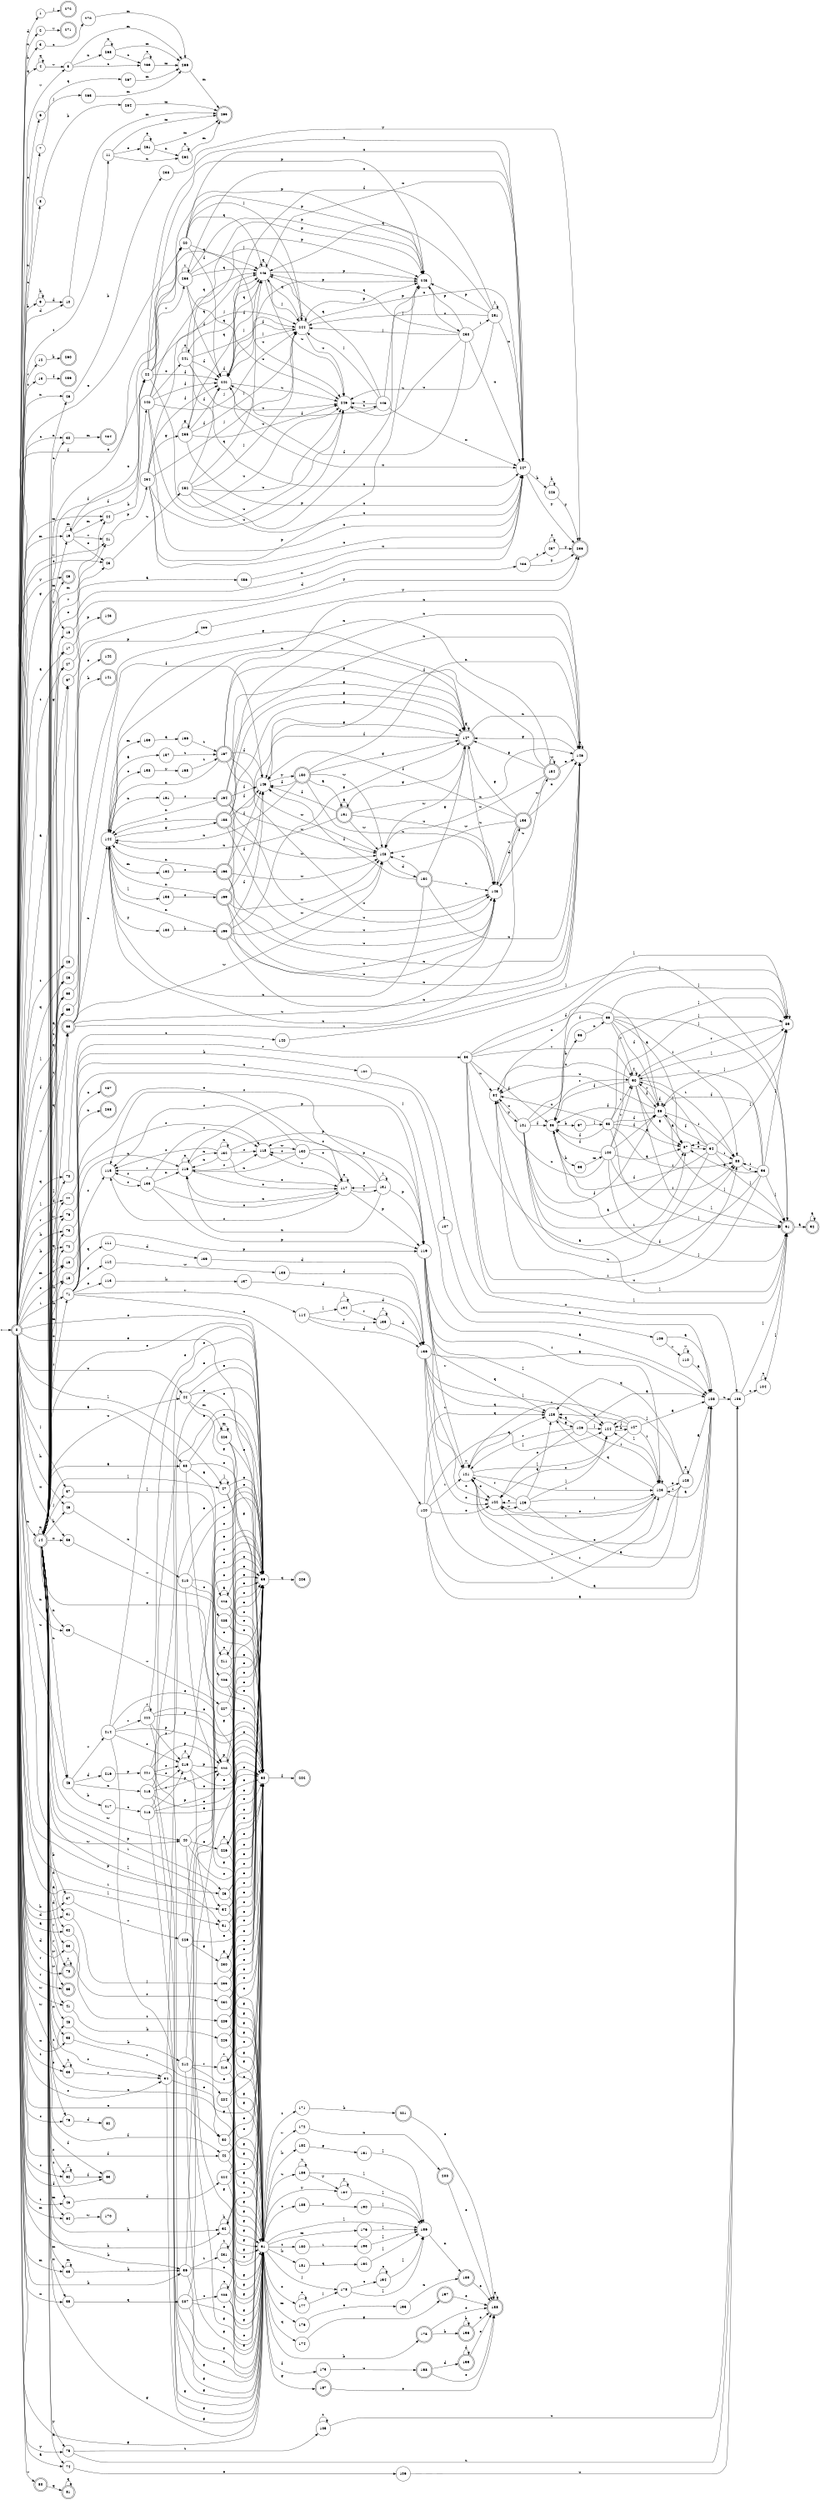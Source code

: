 digraph finite_state_machine {
rankdir=LR;
size="20,20";
node [shape = point]; "dummy0"
node [shape = doublecircle]; "0";"dummy0" -> "0";
node [shape = circle]; "1";
node [shape = circle]; "2";
node [shape = circle]; "3";
node [shape = circle]; "4";
node [shape = circle]; "5";
node [shape = circle]; "6";
node [shape = circle]; "7";
node [shape = circle]; "8";
node [shape = circle]; "9";
node [shape = circle]; "10";
node [shape = circle]; "11";
node [shape = circle]; "12";
node [shape = circle]; "13";
node [shape = doublecircle]; "14";node [shape = circle]; "15";
node [shape = circle]; "16";
node [shape = circle]; "17";
node [shape = circle]; "18";
node [shape = circle]; "19";
node [shape = circle]; "20";
node [shape = circle]; "21";
node [shape = circle]; "22";
node [shape = circle]; "23";
node [shape = circle]; "24";
node [shape = circle]; "25";
node [shape = circle]; "26";
node [shape = circle]; "27";
node [shape = circle]; "28";
node [shape = doublecircle]; "29";node [shape = circle]; "30";
node [shape = circle]; "31";
node [shape = circle]; "32";
node [shape = circle]; "33";
node [shape = circle]; "34";
node [shape = circle]; "35";
node [shape = circle]; "36";
node [shape = circle]; "37";
node [shape = circle]; "38";
node [shape = circle]; "39";
node [shape = circle]; "40";
node [shape = circle]; "41";
node [shape = circle]; "42";
node [shape = circle]; "43";
node [shape = circle]; "44";
node [shape = circle]; "45";
node [shape = circle]; "46";
node [shape = circle]; "47";
node [shape = circle]; "48";
node [shape = circle]; "49";
node [shape = circle]; "50";
node [shape = circle]; "51";
node [shape = circle]; "52";
node [shape = circle]; "53";
node [shape = circle]; "54";
node [shape = circle]; "55";
node [shape = circle]; "56";
node [shape = circle]; "57";
node [shape = circle]; "58";
node [shape = circle]; "59";
node [shape = circle]; "60";
node [shape = circle]; "61";
node [shape = circle]; "62";
node [shape = doublecircle]; "63";node [shape = circle]; "64";
node [shape = doublecircle]; "65";node [shape = doublecircle]; "66";node [shape = circle]; "67";
node [shape = circle]; "68";
node [shape = circle]; "69";
node [shape = circle]; "70";
node [shape = circle]; "71";
node [shape = circle]; "72";
node [shape = circle]; "73";
node [shape = circle]; "74";
node [shape = circle]; "75";
node [shape = circle]; "76";
node [shape = circle]; "77";
node [shape = doublecircle]; "78";node [shape = circle]; "79";
node [shape = doublecircle]; "80";node [shape = doublecircle]; "81";node [shape = doublecircle]; "82";node [shape = circle]; "83";
node [shape = circle]; "84";
node [shape = circle]; "85";
node [shape = circle]; "86";
node [shape = circle]; "87";
node [shape = circle]; "88";
node [shape = circle]; "89";
node [shape = circle]; "90";
node [shape = doublecircle]; "91";node [shape = doublecircle]; "92";node [shape = circle]; "93";
node [shape = circle]; "94";
node [shape = circle]; "95";
node [shape = circle]; "96";
node [shape = circle]; "97";
node [shape = circle]; "98";
node [shape = circle]; "99";
node [shape = circle]; "100";
node [shape = circle]; "101";
node [shape = circle]; "102";
node [shape = circle]; "103";
node [shape = circle]; "104";
node [shape = circle]; "105";
node [shape = circle]; "106";
node [shape = circle]; "107";
node [shape = circle]; "108";
node [shape = circle]; "109";
node [shape = circle]; "110";
node [shape = circle]; "111";
node [shape = circle]; "112";
node [shape = circle]; "113";
node [shape = circle]; "114";
node [shape = circle]; "115";
node [shape = circle]; "116";
node [shape = circle]; "117";
node [shape = circle]; "118";
node [shape = circle]; "119";
node [shape = circle]; "120";
node [shape = circle]; "121";
node [shape = circle]; "122";
node [shape = circle]; "123";
node [shape = circle]; "124";
node [shape = circle]; "125";
node [shape = circle]; "126";
node [shape = circle]; "127";
node [shape = circle]; "128";
node [shape = circle]; "129";
node [shape = circle]; "130";
node [shape = circle]; "131";
node [shape = circle]; "132";
node [shape = circle]; "133";
node [shape = circle]; "134";
node [shape = circle]; "135";
node [shape = circle]; "136";
node [shape = circle]; "137";
node [shape = circle]; "138";
node [shape = circle]; "139";
node [shape = circle]; "140";
node [shape = doublecircle]; "141";node [shape = doublecircle]; "142";node [shape = doublecircle]; "143";node [shape = circle]; "144";
node [shape = circle]; "145";
node [shape = circle]; "146";
node [shape = doublecircle]; "147";node [shape = circle]; "148";
node [shape = circle]; "149";
node [shape = doublecircle]; "150";node [shape = doublecircle]; "151";node [shape = doublecircle]; "152";node [shape = doublecircle]; "153";node [shape = doublecircle]; "154";node [shape = doublecircle]; "155";node [shape = circle]; "156";
node [shape = circle]; "157";
node [shape = circle]; "158";
node [shape = circle]; "159";
node [shape = circle]; "160";
node [shape = circle]; "161";
node [shape = circle]; "162";
node [shape = doublecircle]; "163";node [shape = doublecircle]; "164";node [shape = doublecircle]; "165";node [shape = circle]; "166";
node [shape = doublecircle]; "167";node [shape = circle]; "168";
node [shape = doublecircle]; "169";node [shape = doublecircle]; "170";node [shape = circle]; "171";
node [shape = circle]; "172";
node [shape = circle]; "173";
node [shape = circle]; "174";
node [shape = doublecircle]; "175";node [shape = circle]; "176";
node [shape = circle]; "177";
node [shape = circle]; "178";
node [shape = circle]; "179";
node [shape = circle]; "180";
node [shape = circle]; "181";
node [shape = circle]; "182";
node [shape = circle]; "183";
node [shape = circle]; "184";
node [shape = circle]; "185";
node [shape = circle]; "186";
node [shape = doublecircle]; "187";node [shape = doublecircle]; "188";node [shape = doublecircle]; "189";node [shape = circle]; "190";
node [shape = circle]; "191";
node [shape = circle]; "192";
node [shape = circle]; "193";
node [shape = circle]; "194";
node [shape = circle]; "195";
node [shape = doublecircle]; "196";node [shape = doublecircle]; "197";node [shape = doublecircle]; "198";node [shape = doublecircle]; "199";node [shape = doublecircle]; "200";node [shape = doublecircle]; "201";node [shape = doublecircle]; "202";node [shape = doublecircle]; "203";node [shape = circle]; "204";
node [shape = circle]; "205";
node [shape = circle]; "206";
node [shape = circle]; "207";
node [shape = circle]; "208";
node [shape = circle]; "209";
node [shape = circle]; "210";
node [shape = circle]; "211";
node [shape = circle]; "212";
node [shape = circle]; "213";
node [shape = circle]; "214";
node [shape = circle]; "215";
node [shape = circle]; "216";
node [shape = circle]; "217";
node [shape = circle]; "218";
node [shape = circle]; "219";
node [shape = circle]; "220";
node [shape = circle]; "221";
node [shape = circle]; "222";
node [shape = circle]; "223";
node [shape = circle]; "224";
node [shape = circle]; "225";
node [shape = circle]; "226";
node [shape = circle]; "227";
node [shape = circle]; "228";
node [shape = circle]; "229";
node [shape = circle]; "230";
node [shape = circle]; "231";
node [shape = circle]; "232";
node [shape = circle]; "233";
node [shape = doublecircle]; "234";node [shape = doublecircle]; "235";node [shape = circle]; "236";
node [shape = circle]; "237";
node [shape = circle]; "238";
node [shape = circle]; "239";
node [shape = circle]; "240";
node [shape = circle]; "241";
node [shape = circle]; "242";
node [shape = circle]; "243";
node [shape = circle]; "244";
node [shape = circle]; "245";
node [shape = circle]; "246";
node [shape = circle]; "247";
node [shape = circle]; "248";
node [shape = circle]; "249";
node [shape = circle]; "250";
node [shape = circle]; "251";
node [shape = circle]; "252";
node [shape = circle]; "253";
node [shape = circle]; "254";
node [shape = circle]; "255";
node [shape = circle]; "256";
node [shape = doublecircle]; "257";node [shape = doublecircle]; "258";node [shape = doublecircle]; "259";node [shape = doublecircle]; "260";node [shape = circle]; "261";
node [shape = circle]; "262";
node [shape = doublecircle]; "263";node [shape = circle]; "264";
node [shape = circle]; "265";
node [shape = circle]; "266";
node [shape = circle]; "267";
node [shape = circle]; "268";
node [shape = circle]; "269";
node [shape = circle]; "270";
node [shape = doublecircle]; "271";node [shape = doublecircle]; "272";"0" -> "1" [label = "d"];
 "0" -> "10" [label = "d"];
 "0" -> "53" [label = "d"];
 "0" -> "31" [label = "d"];
 "0" -> "2" [label = "n"];
 "0" -> "7" [label = "n"];
 "0" -> "39" [label = "n"];
 "0" -> "26" [label = "n"];
 "0" -> "14" [label = "n"];
 "0" -> "9" [label = "b"];
 "0" -> "3" [label = "b"];
 "0" -> "37" [label = "b"];
 "0" -> "25" [label = "q"];
 "0" -> "4" [label = "q"];
 "0" -> "70" [label = "q"];
 "0" -> "80" [label = "v"];
 "0" -> "21" [label = "v"];
 "0" -> "66" [label = "v"];
 "0" -> "5" [label = "v"];
 "0" -> "6" [label = "o"];
 "0" -> "15" [label = "o"];
 "0" -> "8" [label = "c"];
 "0" -> "30" [label = "c"];
 "0" -> "33" [label = "t"];
 "0" -> "27" [label = "t"];
 "0" -> "43" [label = "t"];
 "0" -> "11" [label = "t"];
 "0" -> "28" [label = "t"];
 "0" -> "13" [label = "t"];
 "0" -> "65" [label = "r"];
 "0" -> "12" [label = "r"];
 "0" -> "78" [label = "r"];
 "0" -> "76" [label = "r"];
 "0" -> "64" [label = "m"];
 "0" -> "16" [label = "m"];
 "0" -> "35" [label = "m"];
 "0" -> "19" [label = "m"];
 "0" -> "24" [label = "m"];
 "0" -> "32" [label = "a"];
 "0" -> "17" [label = "a"];
 "0" -> "67" [label = "a"];
 "0" -> "38" [label = "a"];
 "0" -> "74" [label = "a"];
 "0" -> "18" [label = "g"];
 "0" -> "61" [label = "g"];
 "0" -> "50" [label = "x"];
 "0" -> "20" [label = "x"];
 "0" -> "55" [label = "x"];
 "0" -> "56" [label = "x"];
 "0" -> "58" [label = "x"];
 "0" -> "42" [label = "f"];
 "0" -> "69" [label = "f"];
 "0" -> "22" [label = "f"];
 "0" -> "63" [label = "f"];
 "0" -> "59" [label = "e"];
 "0" -> "60" [label = "e"];
 "0" -> "23" [label = "e"];
 "0" -> "75" [label = "y"];
 "0" -> "29" [label = "y"];
 "0" -> "34" [label = "s"];
 "0" -> "62" [label = "s"];
 "0" -> "79" [label = "s"];
 "0" -> "72" [label = "k"];
 "0" -> "73" [label = "k"];
 "0" -> "36" [label = "k"];
 "0" -> "40" [label = "w"];
 "0" -> "41" [label = "w"];
 "0" -> "48" [label = "w"];
 "0" -> "44" [label = "u"];
 "0" -> "46" [label = "u"];
 "0" -> "45" [label = "p"];
 "0" -> "51" [label = "l"];
 "0" -> "68" [label = "l"];
 "0" -> "77" [label = "l"];
 "0" -> "47" [label = "l"];
 "0" -> "49" [label = "h"];
 "0" -> "52" [label = "h"];
 "0" -> "54" [label = "i"];
 "0" -> "71" [label = "i"];
 "0" -> "57" [label = "j"];
 "80" -> "81" [label = "q"];
 "81" -> "81" [label = "q"];
 "79" -> "82" [label = "d"];
 "78" -> "78" [label = "r"];
 "77" -> "83" [label = "r"];
 "83" -> "84" [label = "u"];
 "83" -> "85" [label = "f"];
 "83" -> "86" [label = "f"];
 "83" -> "87" [label = "a"];
 "83" -> "88" [label = "i"];
 "83" -> "89" [label = "l"];
 "83" -> "91" [label = "l"];
 "83" -> "90" [label = "r"];
 "91" -> "92" [label = "a"];
 "92" -> "92" [label = "a"];
 "90" -> "90" [label = "r"];
 "90" -> "89" [label = "l"];
 "90" -> "91" [label = "l"];
 "90" -> "84" [label = "u"];
 "90" -> "85" [label = "f"];
 "90" -> "86" [label = "f"];
 "90" -> "87" [label = "a"];
 "90" -> "88" [label = "i"];
 "89" -> "89" [label = "l"];
 "89" -> "90" [label = "r"];
 "88" -> "93" [label = "s"];
 "93" -> "88" [label = "i"];
 "93" -> "84" [label = "u"];
 "93" -> "85" [label = "f"];
 "93" -> "86" [label = "f"];
 "93" -> "87" [label = "a"];
 "93" -> "89" [label = "l"];
 "93" -> "91" [label = "l"];
 "93" -> "90" [label = "r"];
 "87" -> "94" [label = "e"];
 "94" -> "87" [label = "a"];
 "94" -> "84" [label = "u"];
 "94" -> "85" [label = "f"];
 "94" -> "86" [label = "f"];
 "94" -> "88" [label = "i"];
 "94" -> "89" [label = "l"];
 "94" -> "91" [label = "l"];
 "94" -> "90" [label = "r"];
 "86" -> "85" [label = "f"];
 "86" -> "86" [label = "f"];
 "86" -> "84" [label = "u"];
 "86" -> "87" [label = "a"];
 "86" -> "88" [label = "i"];
 "86" -> "89" [label = "l"];
 "86" -> "91" [label = "l"];
 "86" -> "90" [label = "r"];
 "85" -> "95" [label = "h"];
 "85" -> "96" [label = "b"];
 "85" -> "97" [label = "b"];
 "97" -> "98" [label = "l"];
 "98" -> "85" [label = "f"];
 "98" -> "86" [label = "f"];
 "98" -> "84" [label = "u"];
 "98" -> "87" [label = "a"];
 "98" -> "88" [label = "i"];
 "98" -> "89" [label = "l"];
 "98" -> "91" [label = "l"];
 "98" -> "90" [label = "r"];
 "96" -> "99" [label = "n"];
 "99" -> "85" [label = "f"];
 "99" -> "86" [label = "f"];
 "99" -> "84" [label = "u"];
 "99" -> "87" [label = "a"];
 "99" -> "88" [label = "i"];
 "99" -> "89" [label = "l"];
 "99" -> "91" [label = "l"];
 "99" -> "90" [label = "r"];
 "95" -> "100" [label = "m"];
 "100" -> "85" [label = "f"];
 "100" -> "86" [label = "f"];
 "100" -> "84" [label = "u"];
 "100" -> "87" [label = "a"];
 "100" -> "88" [label = "i"];
 "100" -> "89" [label = "l"];
 "100" -> "91" [label = "l"];
 "100" -> "90" [label = "r"];
 "84" -> "101" [label = "y"];
 "101" -> "84" [label = "u"];
 "101" -> "85" [label = "f"];
 "101" -> "86" [label = "f"];
 "101" -> "87" [label = "a"];
 "101" -> "88" [label = "i"];
 "101" -> "89" [label = "l"];
 "101" -> "91" [label = "l"];
 "101" -> "90" [label = "r"];
 "76" -> "102" [label = "k"];
 "102" -> "103" [label = "u"];
 "103" -> "104" [label = "c"];
 "103" -> "91" [label = "l"];
 "104" -> "104" [label = "c"];
 "104" -> "91" [label = "l"];
 "75" -> "105" [label = "t"];
 "75" -> "103" [label = "u"];
 "105" -> "105" [label = "t"];
 "105" -> "103" [label = "u"];
 "74" -> "106" [label = "e"];
 "106" -> "103" [label = "u"];
 "73" -> "107" [label = "x"];
 "107" -> "108" [label = "a"];
 "108" -> "103" [label = "u"];
 "72" -> "109" [label = "j"];
 "109" -> "110" [label = "v"];
 "109" -> "108" [label = "a"];
 "110" -> "110" [label = "v"];
 "110" -> "108" [label = "a"];
 "71" -> "111" [label = "q"];
 "71" -> "112" [label = "g"];
 "71" -> "113" [label = "e"];
 "71" -> "114" [label = "v"];
 "71" -> "115" [label = "s"];
 "71" -> "118" [label = "s"];
 "71" -> "116" [label = "n"];
 "71" -> "117" [label = "o"];
 "71" -> "119" [label = "p"];
 "71" -> "120" [label = "x"];
 "120" -> "121" [label = "r"];
 "120" -> "122" [label = "o"];
 "120" -> "123" [label = "i"];
 "120" -> "124" [label = "l"];
 "120" -> "125" [label = "q"];
 "120" -> "108" [label = "a"];
 "125" -> "126" [label = "g"];
 "126" -> "125" [label = "q"];
 "126" -> "121" [label = "r"];
 "126" -> "122" [label = "o"];
 "126" -> "123" [label = "i"];
 "126" -> "124" [label = "l"];
 "126" -> "108" [label = "a"];
 "124" -> "127" [label = "b"];
 "127" -> "124" [label = "l"];
 "127" -> "121" [label = "r"];
 "127" -> "122" [label = "o"];
 "127" -> "123" [label = "i"];
 "127" -> "125" [label = "q"];
 "127" -> "108" [label = "a"];
 "123" -> "123" [label = "i"];
 "123" -> "128" [label = "e"];
 "123" -> "121" [label = "r"];
 "123" -> "122" [label = "o"];
 "123" -> "124" [label = "l"];
 "123" -> "125" [label = "q"];
 "123" -> "108" [label = "a"];
 "128" -> "128" [label = "e"];
 "128" -> "123" [label = "i"];
 "128" -> "121" [label = "r"];
 "128" -> "122" [label = "o"];
 "128" -> "124" [label = "l"];
 "128" -> "125" [label = "q"];
 "128" -> "108" [label = "a"];
 "122" -> "129" [label = "v"];
 "129" -> "122" [label = "o"];
 "129" -> "121" [label = "r"];
 "129" -> "123" [label = "i"];
 "129" -> "124" [label = "l"];
 "129" -> "125" [label = "q"];
 "129" -> "108" [label = "a"];
 "121" -> "121" [label = "r"];
 "121" -> "122" [label = "o"];
 "121" -> "123" [label = "i"];
 "121" -> "124" [label = "l"];
 "121" -> "125" [label = "q"];
 "121" -> "108" [label = "a"];
 "119" -> "121" [label = "r"];
 "119" -> "122" [label = "o"];
 "119" -> "123" [label = "i"];
 "119" -> "124" [label = "l"];
 "119" -> "125" [label = "q"];
 "119" -> "108" [label = "a"];
 "118" -> "130" [label = "w"];
 "130" -> "115" [label = "s"];
 "130" -> "118" [label = "s"];
 "130" -> "116" [label = "n"];
 "130" -> "117" [label = "o"];
 "130" -> "119" [label = "p"];
 "117" -> "117" [label = "o"];
 "117" -> "131" [label = "i"];
 "117" -> "115" [label = "s"];
 "117" -> "118" [label = "s"];
 "117" -> "116" [label = "n"];
 "117" -> "119" [label = "p"];
 "131" -> "131" [label = "i"];
 "131" -> "117" [label = "o"];
 "131" -> "115" [label = "s"];
 "131" -> "118" [label = "s"];
 "131" -> "116" [label = "n"];
 "131" -> "119" [label = "p"];
 "116" -> "132" [label = "n"];
 "116" -> "116" [label = "n"];
 "116" -> "115" [label = "s"];
 "116" -> "118" [label = "s"];
 "116" -> "117" [label = "o"];
 "116" -> "119" [label = "p"];
 "132" -> "116" [label = "n"];
 "132" -> "132" [label = "n"];
 "132" -> "115" [label = "s"];
 "132" -> "118" [label = "s"];
 "132" -> "117" [label = "o"];
 "132" -> "119" [label = "p"];
 "115" -> "133" [label = "s"];
 "133" -> "115" [label = "s"];
 "133" -> "118" [label = "s"];
 "133" -> "116" [label = "n"];
 "133" -> "117" [label = "o"];
 "133" -> "119" [label = "p"];
 "114" -> "134" [label = "l"];
 "114" -> "135" [label = "r"];
 "114" -> "136" [label = "d"];
 "136" -> "121" [label = "r"];
 "136" -> "122" [label = "o"];
 "136" -> "123" [label = "i"];
 "136" -> "124" [label = "l"];
 "136" -> "125" [label = "q"];
 "136" -> "108" [label = "a"];
 "135" -> "135" [label = "r"];
 "135" -> "136" [label = "d"];
 "134" -> "134" [label = "l"];
 "134" -> "135" [label = "r"];
 "134" -> "136" [label = "d"];
 "113" -> "137" [label = "k"];
 "137" -> "136" [label = "d"];
 "112" -> "138" [label = "w"];
 "138" -> "136" [label = "d"];
 "111" -> "139" [label = "d"];
 "139" -> "136" [label = "d"];
 "70" -> "140" [label = "c"];
 "140" -> "91" [label = "l"];
 "69" -> "141" [label = "k"];
 "68" -> "142" [label = "e"];
 "67" -> "143" [label = "p"];
 "66" -> "144" [label = "n"];
 "66" -> "146" [label = "n"];
 "66" -> "145" [label = "u"];
 "66" -> "147" [label = "g"];
 "66" -> "148" [label = "w"];
 "66" -> "149" [label = "f"];
 "149" -> "150" [label = "y"];
 "150" -> "149" [label = "f"];
 "150" -> "151" [label = "a"];
 "150" -> "144" [label = "n"];
 "150" -> "146" [label = "n"];
 "150" -> "145" [label = "u"];
 "150" -> "147" [label = "g"];
 "150" -> "148" [label = "w"];
 "151" -> "151" [label = "a"];
 "151" -> "149" [label = "f"];
 "151" -> "144" [label = "n"];
 "151" -> "146" [label = "n"];
 "151" -> "145" [label = "u"];
 "151" -> "147" [label = "g"];
 "151" -> "148" [label = "w"];
 "148" -> "152" [label = "d"];
 "152" -> "148" [label = "w"];
 "152" -> "144" [label = "n"];
 "152" -> "146" [label = "n"];
 "152" -> "145" [label = "u"];
 "152" -> "147" [label = "g"];
 "152" -> "149" [label = "f"];
 "147" -> "147" [label = "g"];
 "147" -> "144" [label = "n"];
 "147" -> "146" [label = "n"];
 "147" -> "145" [label = "u"];
 "147" -> "148" [label = "w"];
 "147" -> "149" [label = "f"];
 "146" -> "146" [label = "n"];
 "146" -> "147" [label = "g"];
 "145" -> "153" [label = "d"];
 "153" -> "145" [label = "u"];
 "153" -> "154" [label = "w"];
 "153" -> "148" [label = "w"];
 "153" -> "144" [label = "n"];
 "153" -> "146" [label = "n"];
 "153" -> "147" [label = "g"];
 "153" -> "149" [label = "f"];
 "154" -> "154" [label = "w"];
 "154" -> "148" [label = "w"];
 "154" -> "145" [label = "u"];
 "154" -> "144" [label = "n"];
 "154" -> "146" [label = "n"];
 "154" -> "147" [label = "g"];
 "154" -> "149" [label = "f"];
 "144" -> "155" [label = "g"];
 "144" -> "156" [label = "l"];
 "144" -> "157" [label = "a"];
 "144" -> "158" [label = "o"];
 "144" -> "162" [label = "m"];
 "144" -> "159" [label = "m"];
 "144" -> "160" [label = "y"];
 "144" -> "161" [label = "n"];
 "162" -> "163" [label = "o"];
 "163" -> "144" [label = "n"];
 "163" -> "146" [label = "n"];
 "163" -> "145" [label = "u"];
 "163" -> "147" [label = "g"];
 "163" -> "148" [label = "w"];
 "163" -> "149" [label = "f"];
 "161" -> "164" [label = "s"];
 "164" -> "144" [label = "n"];
 "164" -> "146" [label = "n"];
 "164" -> "145" [label = "u"];
 "164" -> "147" [label = "g"];
 "164" -> "148" [label = "w"];
 "164" -> "149" [label = "f"];
 "160" -> "165" [label = "h"];
 "165" -> "144" [label = "n"];
 "165" -> "146" [label = "n"];
 "165" -> "145" [label = "u"];
 "165" -> "147" [label = "g"];
 "165" -> "148" [label = "w"];
 "165" -> "149" [label = "f"];
 "159" -> "166" [label = "a"];
 "166" -> "167" [label = "t"];
 "167" -> "144" [label = "n"];
 "167" -> "146" [label = "n"];
 "167" -> "145" [label = "u"];
 "167" -> "147" [label = "g"];
 "167" -> "148" [label = "w"];
 "167" -> "149" [label = "f"];
 "158" -> "168" [label = "y"];
 "168" -> "167" [label = "t"];
 "157" -> "167" [label = "t"];
 "156" -> "169" [label = "e"];
 "169" -> "144" [label = "n"];
 "169" -> "146" [label = "n"];
 "169" -> "145" [label = "u"];
 "169" -> "147" [label = "g"];
 "169" -> "148" [label = "w"];
 "169" -> "149" [label = "f"];
 "155" -> "144" [label = "n"];
 "155" -> "146" [label = "n"];
 "155" -> "145" [label = "u"];
 "155" -> "147" [label = "g"];
 "155" -> "148" [label = "w"];
 "155" -> "149" [label = "f"];
 "64" -> "170" [label = "w"];
 "62" -> "62" [label = "s"];
 "62" -> "63" [label = "f"];
 "61" -> "171" [label = "t"];
 "61" -> "180" [label = "t"];
 "61" -> "172" [label = "v"];
 "61" -> "173" [label = "f"];
 "61" -> "174" [label = "q"];
 "61" -> "175" [label = "b"];
 "61" -> "176" [label = "m"];
 "61" -> "179" [label = "m"];
 "61" -> "177" [label = "o"];
 "61" -> "178" [label = "j"];
 "61" -> "181" [label = "k"];
 "61" -> "182" [label = "k"];
 "61" -> "183" [label = "u"];
 "61" -> "184" [label = "y"];
 "61" -> "185" [label = "c"];
 "61" -> "186" [label = "l"];
 "61" -> "187" [label = "g"];
 "187" -> "188" [label = "e"];
 "188" -> "188" [label = "e"];
 "186" -> "189" [label = "n"];
 "189" -> "188" [label = "e"];
 "185" -> "190" [label = "s"];
 "190" -> "186" [label = "l"];
 "184" -> "184" [label = "y"];
 "184" -> "186" [label = "l"];
 "183" -> "183" [label = "u"];
 "183" -> "184" [label = "y"];
 "183" -> "186" [label = "l"];
 "182" -> "191" [label = "g"];
 "191" -> "186" [label = "l"];
 "181" -> "192" [label = "q"];
 "192" -> "186" [label = "l"];
 "180" -> "193" [label = "i"];
 "193" -> "186" [label = "l"];
 "179" -> "186" [label = "l"];
 "178" -> "194" [label = "c"];
 "178" -> "186" [label = "l"];
 "194" -> "194" [label = "c"];
 "194" -> "186" [label = "l"];
 "177" -> "177" [label = "o"];
 "177" -> "178" [label = "j"];
 "176" -> "195" [label = "o"];
 "195" -> "189" [label = "n"];
 "175" -> "196" [label = "b"];
 "175" -> "188" [label = "e"];
 "196" -> "196" [label = "b"];
 "196" -> "188" [label = "e"];
 "174" -> "197" [label = "g"];
 "197" -> "188" [label = "e"];
 "173" -> "198" [label = "u"];
 "198" -> "199" [label = "d"];
 "198" -> "188" [label = "e"];
 "199" -> "199" [label = "d"];
 "199" -> "188" [label = "e"];
 "172" -> "200" [label = "n"];
 "200" -> "188" [label = "e"];
 "171" -> "201" [label = "k"];
 "201" -> "188" [label = "e"];
 "60" -> "202" [label = "f"];
 "59" -> "203" [label = "q"];
 "58" -> "204" [label = "s"];
 "204" -> "59" [label = "e"];
 "204" -> "60" [label = "e"];
 "204" -> "61" [label = "g"];
 "57" -> "205" [label = "l"];
 "205" -> "59" [label = "e"];
 "205" -> "60" [label = "e"];
 "205" -> "61" [label = "g"];
 "56" -> "206" [label = "v"];
 "206" -> "59" [label = "e"];
 "206" -> "60" [label = "e"];
 "206" -> "61" [label = "g"];
 "55" -> "207" [label = "q"];
 "207" -> "208" [label = "c"];
 "207" -> "59" [label = "e"];
 "207" -> "60" [label = "e"];
 "207" -> "61" [label = "g"];
 "208" -> "208" [label = "c"];
 "208" -> "59" [label = "e"];
 "208" -> "60" [label = "e"];
 "208" -> "61" [label = "g"];
 "54" -> "59" [label = "e"];
 "54" -> "60" [label = "e"];
 "54" -> "61" [label = "g"];
 "53" -> "209" [label = "t"];
 "209" -> "59" [label = "e"];
 "209" -> "60" [label = "e"];
 "209" -> "61" [label = "g"];
 "52" -> "52" [label = "h"];
 "52" -> "59" [label = "e"];
 "52" -> "60" [label = "e"];
 "52" -> "61" [label = "g"];
 "51" -> "59" [label = "e"];
 "51" -> "60" [label = "e"];
 "51" -> "61" [label = "g"];
 "50" -> "59" [label = "e"];
 "50" -> "60" [label = "e"];
 "50" -> "61" [label = "g"];
 "49" -> "210" [label = "n"];
 "210" -> "211" [label = "o"];
 "210" -> "59" [label = "e"];
 "210" -> "60" [label = "e"];
 "210" -> "61" [label = "g"];
 "211" -> "211" [label = "o"];
 "211" -> "59" [label = "e"];
 "211" -> "60" [label = "e"];
 "211" -> "61" [label = "g"];
 "48" -> "212" [label = "k"];
 "212" -> "213" [label = "r"];
 "212" -> "59" [label = "e"];
 "212" -> "60" [label = "e"];
 "212" -> "61" [label = "g"];
 "213" -> "213" [label = "r"];
 "213" -> "59" [label = "e"];
 "213" -> "60" [label = "e"];
 "213" -> "61" [label = "g"];
 "47" -> "47" [label = "l"];
 "47" -> "59" [label = "e"];
 "47" -> "60" [label = "e"];
 "47" -> "61" [label = "g"];
 "46" -> "214" [label = "v"];
 "46" -> "215" [label = "n"];
 "46" -> "216" [label = "d"];
 "46" -> "217" [label = "b"];
 "217" -> "218" [label = "c"];
 "218" -> "219" [label = "s"];
 "218" -> "220" [label = "p"];
 "218" -> "59" [label = "e"];
 "218" -> "60" [label = "e"];
 "218" -> "61" [label = "g"];
 "220" -> "220" [label = "p"];
 "220" -> "59" [label = "e"];
 "220" -> "60" [label = "e"];
 "220" -> "61" [label = "g"];
 "219" -> "219" [label = "s"];
 "219" -> "220" [label = "p"];
 "219" -> "59" [label = "e"];
 "219" -> "60" [label = "e"];
 "219" -> "61" [label = "g"];
 "216" -> "221" [label = "p"];
 "221" -> "219" [label = "s"];
 "221" -> "220" [label = "p"];
 "221" -> "59" [label = "e"];
 "221" -> "60" [label = "e"];
 "221" -> "61" [label = "g"];
 "215" -> "219" [label = "s"];
 "215" -> "220" [label = "p"];
 "215" -> "59" [label = "e"];
 "215" -> "60" [label = "e"];
 "215" -> "61" [label = "g"];
 "214" -> "222" [label = "r"];
 "214" -> "219" [label = "s"];
 "214" -> "220" [label = "p"];
 "214" -> "59" [label = "e"];
 "214" -> "60" [label = "e"];
 "214" -> "61" [label = "g"];
 "222" -> "222" [label = "r"];
 "222" -> "219" [label = "s"];
 "222" -> "220" [label = "p"];
 "222" -> "59" [label = "e"];
 "222" -> "60" [label = "e"];
 "222" -> "61" [label = "g"];
 "45" -> "59" [label = "e"];
 "45" -> "60" [label = "e"];
 "45" -> "61" [label = "g"];
 "44" -> "223" [label = "m"];
 "44" -> "59" [label = "e"];
 "44" -> "60" [label = "e"];
 "44" -> "61" [label = "g"];
 "223" -> "223" [label = "m"];
 "223" -> "59" [label = "e"];
 "223" -> "60" [label = "e"];
 "223" -> "61" [label = "g"];
 "43" -> "224" [label = "d"];
 "224" -> "59" [label = "e"];
 "224" -> "60" [label = "e"];
 "224" -> "61" [label = "g"];
 "42" -> "59" [label = "e"];
 "42" -> "60" [label = "e"];
 "42" -> "61" [label = "g"];
 "41" -> "225" [label = "k"];
 "225" -> "59" [label = "e"];
 "225" -> "60" [label = "e"];
 "225" -> "61" [label = "g"];
 "40" -> "226" [label = "e"];
 "40" -> "59" [label = "e"];
 "40" -> "60" [label = "e"];
 "40" -> "61" [label = "g"];
 "226" -> "226" [label = "e"];
 "226" -> "59" [label = "e"];
 "226" -> "60" [label = "e"];
 "226" -> "61" [label = "g"];
 "39" -> "227" [label = "v"];
 "227" -> "59" [label = "e"];
 "227" -> "60" [label = "e"];
 "227" -> "61" [label = "g"];
 "38" -> "228" [label = "a"];
 "38" -> "59" [label = "e"];
 "38" -> "60" [label = "e"];
 "38" -> "61" [label = "g"];
 "228" -> "228" [label = "a"];
 "228" -> "59" [label = "e"];
 "228" -> "60" [label = "e"];
 "228" -> "61" [label = "g"];
 "37" -> "229" [label = "v"];
 "229" -> "61" [label = "g"];
 "229" -> "230" [label = "g"];
 "229" -> "59" [label = "e"];
 "229" -> "60" [label = "e"];
 "230" -> "61" [label = "g"];
 "230" -> "230" [label = "g"];
 "230" -> "59" [label = "e"];
 "230" -> "60" [label = "e"];
 "36" -> "231" [label = "t"];
 "36" -> "59" [label = "e"];
 "36" -> "60" [label = "e"];
 "36" -> "61" [label = "g"];
 "231" -> "231" [label = "t"];
 "231" -> "59" [label = "e"];
 "231" -> "60" [label = "e"];
 "231" -> "61" [label = "g"];
 "35" -> "35" [label = "m"];
 "35" -> "36" [label = "k"];
 "34" -> "59" [label = "e"];
 "34" -> "60" [label = "e"];
 "34" -> "61" [label = "g"];
 "33" -> "33" [label = "t"];
 "33" -> "34" [label = "s"];
 "32" -> "232" [label = "s"];
 "232" -> "59" [label = "e"];
 "232" -> "60" [label = "e"];
 "232" -> "61" [label = "g"];
 "31" -> "233" [label = "j"];
 "233" -> "59" [label = "e"];
 "233" -> "60" [label = "e"];
 "233" -> "61" [label = "g"];
 "30" -> "234" [label = "m"];
 "28" -> "235" [label = "y"];
 "27" -> "236" [label = "d"];
 "236" -> "237" [label = "s"];
 "236" -> "235" [label = "y"];
 "237" -> "237" [label = "s"];
 "237" -> "235" [label = "y"];
 "26" -> "238" [label = "b"];
 "238" -> "235" [label = "y"];
 "25" -> "239" [label = "p"];
 "239" -> "235" [label = "y"];
 "24" -> "240" [label = "k"];
 "240" -> "241" [label = "o"];
 "240" -> "242" [label = "f"];
 "240" -> "243" [label = "q"];
 "240" -> "244" [label = "j"];
 "240" -> "245" [label = "p"];
 "240" -> "246" [label = "u"];
 "240" -> "247" [label = "x"];
 "247" -> "248" [label = "h"];
 "247" -> "235" [label = "y"];
 "248" -> "248" [label = "h"];
 "248" -> "235" [label = "y"];
 "246" -> "249" [label = "t"];
 "249" -> "246" [label = "u"];
 "249" -> "242" [label = "f"];
 "249" -> "243" [label = "q"];
 "249" -> "244" [label = "j"];
 "249" -> "245" [label = "p"];
 "249" -> "247" [label = "x"];
 "245" -> "250" [label = "s"];
 "250" -> "245" [label = "p"];
 "250" -> "251" [label = "i"];
 "250" -> "242" [label = "f"];
 "250" -> "243" [label = "q"];
 "250" -> "244" [label = "j"];
 "250" -> "246" [label = "u"];
 "250" -> "247" [label = "x"];
 "251" -> "251" [label = "i"];
 "251" -> "245" [label = "p"];
 "251" -> "242" [label = "f"];
 "251" -> "243" [label = "q"];
 "251" -> "244" [label = "j"];
 "251" -> "246" [label = "u"];
 "251" -> "247" [label = "x"];
 "244" -> "244" [label = "j"];
 "244" -> "242" [label = "f"];
 "244" -> "243" [label = "q"];
 "244" -> "245" [label = "p"];
 "244" -> "246" [label = "u"];
 "244" -> "247" [label = "x"];
 "243" -> "243" [label = "q"];
 "243" -> "242" [label = "f"];
 "243" -> "244" [label = "j"];
 "243" -> "245" [label = "p"];
 "243" -> "246" [label = "u"];
 "243" -> "247" [label = "x"];
 "242" -> "242" [label = "f"];
 "242" -> "243" [label = "q"];
 "242" -> "244" [label = "j"];
 "242" -> "245" [label = "p"];
 "242" -> "246" [label = "u"];
 "242" -> "247" [label = "x"];
 "241" -> "241" [label = "o"];
 "241" -> "242" [label = "f"];
 "241" -> "243" [label = "q"];
 "241" -> "244" [label = "j"];
 "241" -> "245" [label = "p"];
 "241" -> "246" [label = "u"];
 "241" -> "247" [label = "x"];
 "23" -> "252" [label = "u"];
 "252" -> "242" [label = "f"];
 "252" -> "243" [label = "q"];
 "252" -> "244" [label = "j"];
 "252" -> "245" [label = "p"];
 "252" -> "246" [label = "u"];
 "252" -> "247" [label = "x"];
 "22" -> "253" [label = "r"];
 "22" -> "242" [label = "f"];
 "22" -> "243" [label = "q"];
 "22" -> "244" [label = "j"];
 "22" -> "245" [label = "p"];
 "22" -> "246" [label = "u"];
 "22" -> "247" [label = "x"];
 "253" -> "253" [label = "r"];
 "253" -> "242" [label = "f"];
 "253" -> "243" [label = "q"];
 "253" -> "244" [label = "j"];
 "253" -> "245" [label = "p"];
 "253" -> "246" [label = "u"];
 "253" -> "247" [label = "x"];
 "21" -> "254" [label = "p"];
 "254" -> "255" [label = "g"];
 "254" -> "242" [label = "f"];
 "254" -> "243" [label = "q"];
 "254" -> "244" [label = "j"];
 "254" -> "245" [label = "p"];
 "254" -> "246" [label = "u"];
 "254" -> "247" [label = "x"];
 "255" -> "255" [label = "g"];
 "255" -> "242" [label = "f"];
 "255" -> "243" [label = "q"];
 "255" -> "244" [label = "j"];
 "255" -> "245" [label = "p"];
 "255" -> "246" [label = "u"];
 "255" -> "247" [label = "x"];
 "20" -> "242" [label = "f"];
 "20" -> "243" [label = "q"];
 "20" -> "244" [label = "j"];
 "20" -> "245" [label = "p"];
 "20" -> "246" [label = "u"];
 "20" -> "247" [label = "x"];
 "19" -> "24" [label = "m"];
 "19" -> "19" [label = "m"];
 "19" -> "20" [label = "x"];
 "19" -> "21" [label = "v"];
 "19" -> "22" [label = "f"];
 "19" -> "23" [label = "e"];
 "18" -> "256" [label = "a"];
 "256" -> "247" [label = "x"];
 "17" -> "247" [label = "x"];
 "16" -> "257" [label = "x"];
 "15" -> "258" [label = "n"];
 "14" -> "26" [label = "n"];
 "14" -> "14" [label = "n"];
 "14" -> "39" [label = "n"];
 "14" -> "15" [label = "o"];
 "14" -> "64" [label = "m"];
 "14" -> "16" [label = "m"];
 "14" -> "35" [label = "m"];
 "14" -> "19" [label = "m"];
 "14" -> "24" [label = "m"];
 "14" -> "32" [label = "a"];
 "14" -> "17" [label = "a"];
 "14" -> "67" [label = "a"];
 "14" -> "38" [label = "a"];
 "14" -> "74" [label = "a"];
 "14" -> "18" [label = "g"];
 "14" -> "61" [label = "g"];
 "14" -> "50" [label = "x"];
 "14" -> "20" [label = "x"];
 "14" -> "55" [label = "x"];
 "14" -> "56" [label = "x"];
 "14" -> "58" [label = "x"];
 "14" -> "66" [label = "v"];
 "14" -> "21" [label = "v"];
 "14" -> "42" [label = "f"];
 "14" -> "69" [label = "f"];
 "14" -> "22" [label = "f"];
 "14" -> "63" [label = "f"];
 "14" -> "59" [label = "e"];
 "14" -> "60" [label = "e"];
 "14" -> "23" [label = "e"];
 "14" -> "25" [label = "q"];
 "14" -> "70" [label = "q"];
 "14" -> "33" [label = "t"];
 "14" -> "27" [label = "t"];
 "14" -> "28" [label = "t"];
 "14" -> "43" [label = "t"];
 "14" -> "75" [label = "y"];
 "14" -> "29" [label = "y"];
 "14" -> "30" [label = "c"];
 "14" -> "53" [label = "d"];
 "14" -> "31" [label = "d"];
 "14" -> "34" [label = "s"];
 "14" -> "62" [label = "s"];
 "14" -> "79" [label = "s"];
 "14" -> "72" [label = "k"];
 "14" -> "73" [label = "k"];
 "14" -> "36" [label = "k"];
 "14" -> "37" [label = "b"];
 "14" -> "40" [label = "w"];
 "14" -> "41" [label = "w"];
 "14" -> "48" [label = "w"];
 "14" -> "44" [label = "u"];
 "14" -> "46" [label = "u"];
 "14" -> "45" [label = "p"];
 "14" -> "51" [label = "l"];
 "14" -> "68" [label = "l"];
 "14" -> "77" [label = "l"];
 "14" -> "47" [label = "l"];
 "14" -> "49" [label = "h"];
 "14" -> "52" [label = "h"];
 "14" -> "54" [label = "i"];
 "14" -> "71" [label = "i"];
 "14" -> "57" [label = "j"];
 "14" -> "65" [label = "r"];
 "14" -> "76" [label = "r"];
 "14" -> "78" [label = "r"];
 "13" -> "259" [label = "f"];
 "12" -> "260" [label = "b"];
 "11" -> "261" [label = "e"];
 "11" -> "262" [label = "n"];
 "11" -> "263" [label = "m"];
 "262" -> "262" [label = "n"];
 "262" -> "263" [label = "m"];
 "261" -> "261" [label = "e"];
 "261" -> "262" [label = "n"];
 "261" -> "263" [label = "m"];
 "10" -> "263" [label = "m"];
 "9" -> "9" [label = "b"];
 "9" -> "10" [label = "d"];
 "8" -> "264" [label = "b"];
 "264" -> "263" [label = "m"];
 "7" -> "265" [label = "j"];
 "265" -> "266" [label = "m"];
 "266" -> "263" [label = "m"];
 "6" -> "267" [label = "q"];
 "267" -> "266" [label = "m"];
 "5" -> "268" [label = "n"];
 "5" -> "269" [label = "c"];
 "5" -> "266" [label = "m"];
 "269" -> "269" [label = "c"];
 "269" -> "266" [label = "m"];
 "268" -> "268" [label = "n"];
 "268" -> "269" [label = "c"];
 "268" -> "266" [label = "m"];
 "4" -> "4" [label = "q"];
 "4" -> "5" [label = "v"];
 "3" -> "270" [label = "c"];
 "270" -> "266" [label = "m"];
 "2" -> "271" [label = "v"];
 "1" -> "272" [label = "j"];
 }
